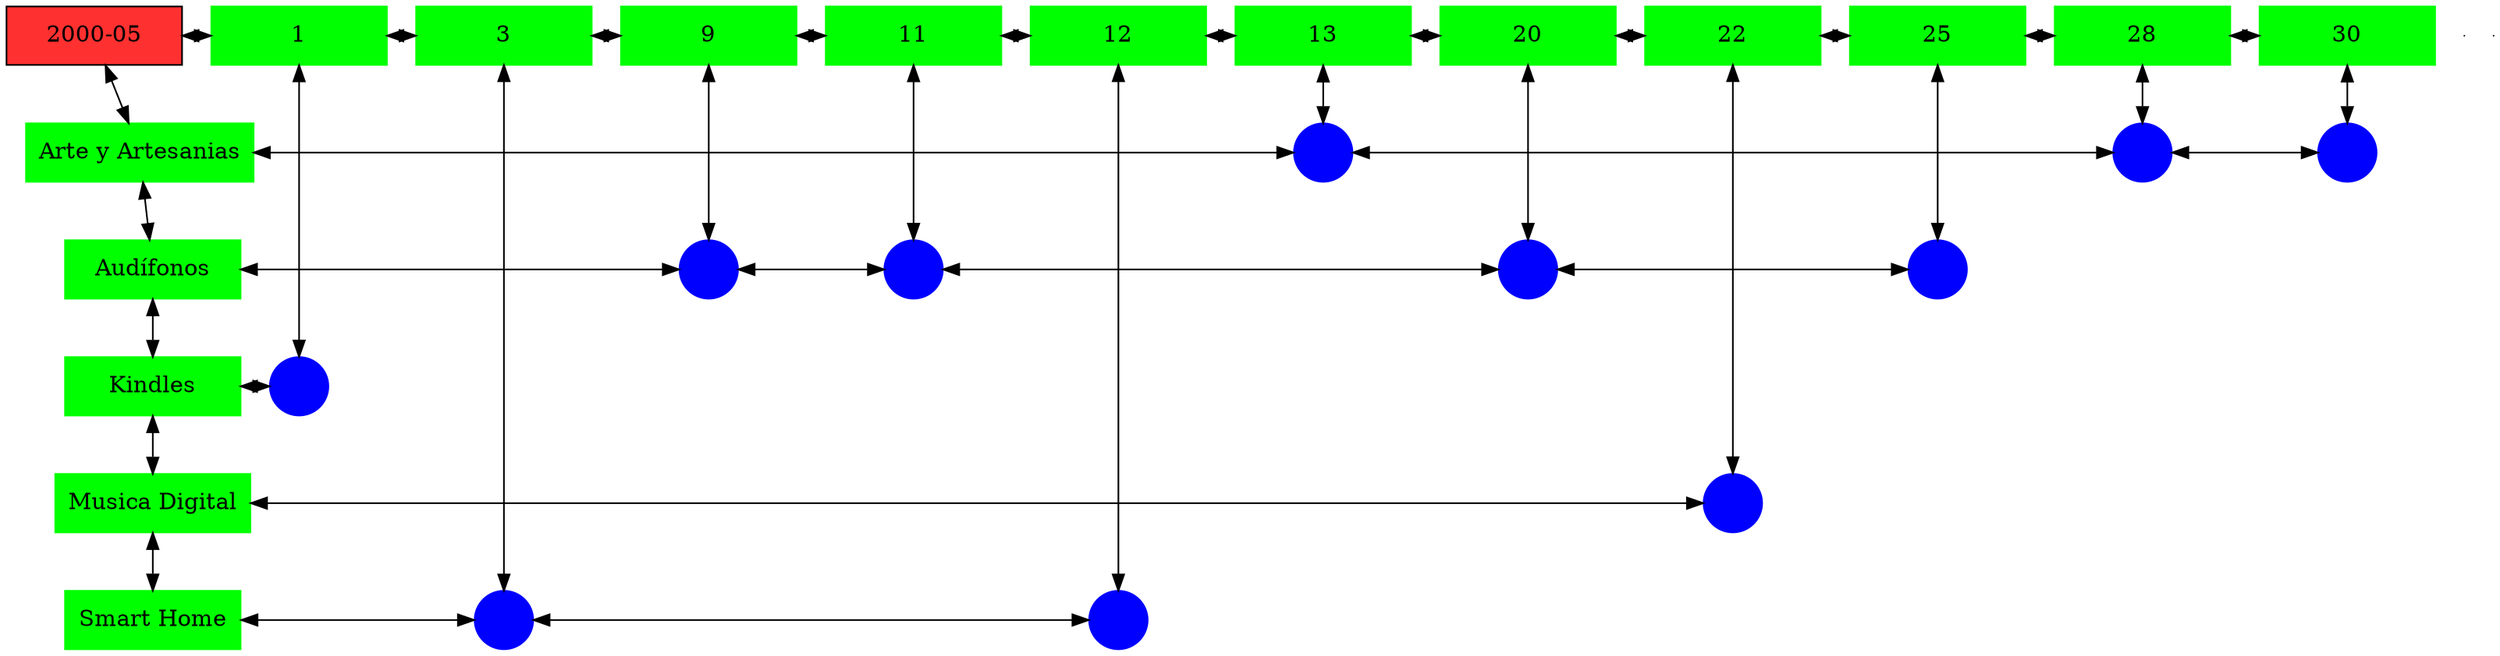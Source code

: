 digraph G{
node[shape="box"];
nodeMt[ label = "2000-05", width = 1.5, style = filled, fillcolor = firebrick1, group = 1 ];
e0[ shape = point, width = 0 ];
e1[ shape = point, width = 0 ];
node0xc002239f90[label="1",color=green,style =filled,width = 1.5 group=1];
nodeMt->node0xc002239f90[dir="both"];
{rank=same;nodeMt;node0xc002239f90;}
node0xc002040730[label="3",color=green,style =filled,width = 1.5 group=3];
node0xc002239f90->node0xc002040730[dir="both"];
{rank=same;node0xc002239f90;node0xc002040730;}
node0xc001edb450[label="9",color=green,style =filled,width = 1.5 group=9];
node0xc002040730->node0xc001edb450[dir="both"];
{rank=same;node0xc002040730;node0xc001edb450;}
node0xc002309090[label="11",color=green,style =filled,width = 1.5 group=11];
node0xc001edb450->node0xc002309090[dir="both"];
{rank=same;node0xc001edb450;node0xc002309090;}
node0xc0021039a0[label="12",color=green,style =filled,width = 1.5 group=12];
node0xc002309090->node0xc0021039a0[dir="both"];
{rank=same;node0xc002309090;node0xc0021039a0;}
node0xc002308460[label="13",color=green,style =filled,width = 1.5 group=13];
node0xc0021039a0->node0xc002308460[dir="both"];
{rank=same;node0xc0021039a0;node0xc002308460;}
node0xc001e6eb90[label="20",color=green,style =filled,width = 1.5 group=20];
node0xc002308460->node0xc001e6eb90[dir="both"];
{rank=same;node0xc002308460;node0xc001e6eb90;}
node0xc002051220[label="22",color=green,style =filled,width = 1.5 group=22];
node0xc001e6eb90->node0xc002051220[dir="both"];
{rank=same;node0xc001e6eb90;node0xc002051220;}
node0xc00218f4a0[label="25",color=green,style =filled,width = 1.5 group=25];
node0xc002051220->node0xc00218f4a0[dir="both"];
{rank=same;node0xc002051220;node0xc00218f4a0;}
node0xc001f04780[label="28",color=green,style =filled,width = 1.5 group=28];
node0xc00218f4a0->node0xc001f04780[dir="both"];
{rank=same;node0xc00218f4a0;node0xc001f04780;}
node0xc00206cb90[label="30",color=green,style =filled,width = 1.5 group=30];
node0xc001f04780->node0xc00206cb90[dir="both"];
{rank=same;node0xc001f04780;node0xc00206cb90;}
node0xc001f04730[label="Arte y Artesanias",color=green,style =filled width = 1.5 group=1];
node0xc002304a00[label="",color=blue,style =filled, width = 0.5 group=13 shape=circle];
node0xc001f04730->node0xc002304a00[dir="both"];
{rank=same;node0xc001f04730;node0xc002304a00;}
node0xc001f00c00[label="",color=blue,style =filled, width = 0.5 group=28 shape=circle];
node0xc002304a00->node0xc001f00c00[dir="both"];
{rank=same;node0xc001f00c00;node0xc002304a00;}
node0xc002065780[label="",color=blue,style =filled, width = 0.5 group=30 shape=circle];
node0xc001f00c00->node0xc002065780[dir="both"];
{rank=same;node0xc002065780;node0xc001f00c00;}
node0xc001e6eb40[label="Audífonos",color=green,style =filled width = 1.5 group=1];
node0xc001fdc100[label="",color=blue,style =filled, width = 0.5 group=9 shape=circle];
node0xc001e6eb40->node0xc001fdc100[dir="both"];
{rank=same;node0xc001e6eb40;node0xc001fdc100;}
node0xc002305480[label="",color=blue,style =filled, width = 0.5 group=11 shape=circle];
node0xc001fdc100->node0xc002305480[dir="both"];
{rank=same;node0xc002305480;node0xc001fdc100;}
node0xc001e5de00[label="",color=blue,style =filled, width = 0.5 group=20 shape=circle];
node0xc002305480->node0xc001e5de00[dir="both"];
{rank=same;node0xc001e5de00;node0xc002305480;}
node0xc002198700[label="",color=blue,style =filled, width = 0.5 group=25 shape=circle];
node0xc001e5de00->node0xc002198700[dir="both"];
{rank=same;node0xc002198700;node0xc001e5de00;}
node0xc002239f40[label="Kindles",color=green,style =filled width = 1.5 group=1];
node0xc002246800[label="",color=blue,style =filled, width = 0.5 group=1 shape=circle];
node0xc002239f40->node0xc002246800[dir="both"];
{rank=same;node0xc002239f40;node0xc002246800;}
node0xc0020511d0[label="Musica Digital",color=green,style =filled width = 1.5 group=1];
node0xc00204d080[label="",color=blue,style =filled, width = 0.5 group=22 shape=circle];
node0xc0020511d0->node0xc00204d080[dir="both"];
{rank=same;node0xc0020511d0;node0xc00204d080;}
node0xc0020406e0[label="Smart Home",color=green,style =filled width = 1.5 group=1];
node0xc002039300[label="",color=blue,style =filled, width = 0.5 group=3 shape=circle];
node0xc0020406e0->node0xc002039300[dir="both"];
{rank=same;node0xc0020406e0;node0xc002039300;}
node0xc0020ffd00[label="",color=blue,style =filled, width = 0.5 group=12 shape=circle];
node0xc002039300->node0xc0020ffd00[dir="both"];
{rank=same;node0xc0020ffd00;node0xc002039300;}
node0xc002239f90->node0xc002246800[dir="both"];
node0xc002040730->node0xc002039300[dir="both"];
node0xc001edb450->node0xc001fdc100[dir="both"];
node0xc002309090->node0xc002305480[dir="both"];
node0xc0021039a0->node0xc0020ffd00[dir="both"];
node0xc002308460->node0xc002304a00[dir="both"];
node0xc001e6eb90->node0xc001e5de00[dir="both"];
node0xc002051220->node0xc00204d080[dir="both"];
node0xc00218f4a0->node0xc002198700[dir="both"];
node0xc001f04780->node0xc001f00c00[dir="both"];
node0xc00206cb90->node0xc002065780[dir="both"];
nodeMt->node0xc001f04730[dir="both"];
node0xc001f04730->node0xc001e6eb40[dir="both"];
node0xc001e6eb40->node0xc002239f40[dir="both"];
node0xc002239f40->node0xc0020511d0[dir="both"];
node0xc0020511d0->node0xc0020406e0[dir="both"];
}
